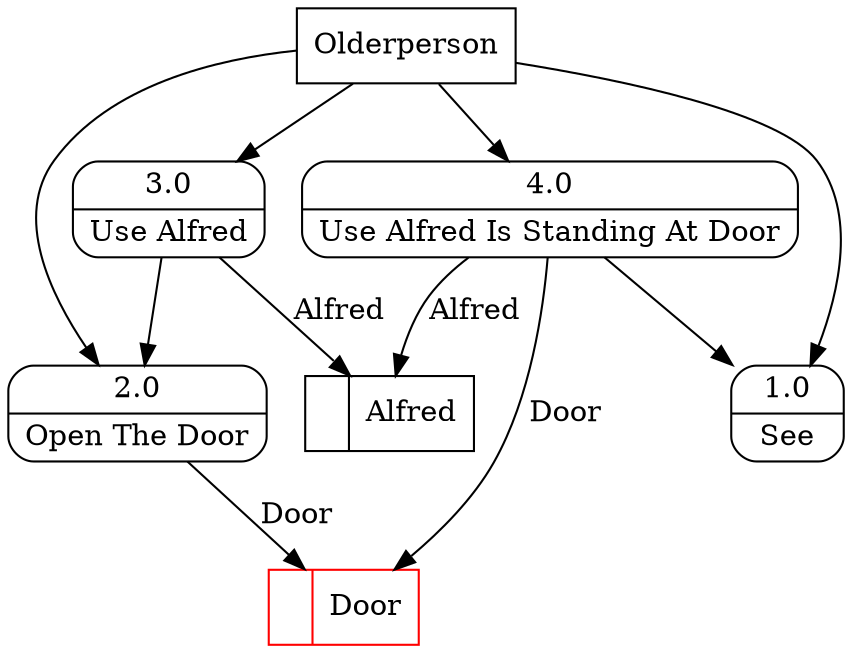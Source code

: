 digraph dfd2{ 
node[shape=record]
200 [label="<f0>  |<f1> Door " color=red];
201 [label="<f0>  |<f1> Alfred " ];
202 [label="Olderperson" shape=box];
203 [label="{<f0> 1.0|<f1> See }" shape=Mrecord];
204 [label="{<f0> 2.0|<f1> Open The Door }" shape=Mrecord];
205 [label="{<f0> 3.0|<f1> Use Alfred }" shape=Mrecord];
206 [label="{<f0> 4.0|<f1> Use Alfred Is Standing At Door }" shape=Mrecord];
202 -> 203
202 -> 204
202 -> 205
202 -> 206
204 -> 200 [label="Door"]
205 -> 204
205 -> 201 [label="Alfred"]
206 -> 203
206 -> 201 [label="Alfred"]
206 -> 200 [label="Door"]
}